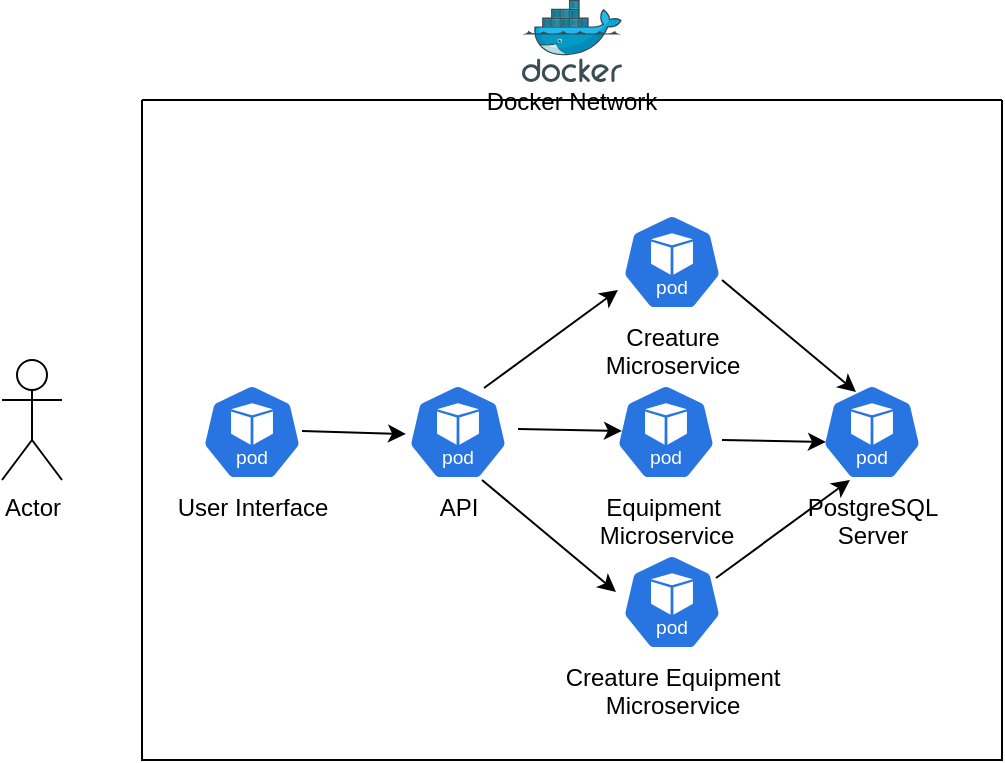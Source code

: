 <mxfile version="24.7.8">
  <diagram name="Page-1" id="weZT_-o-w4qTDfdc_eGJ">
    <mxGraphModel dx="1434" dy="746" grid="1" gridSize="10" guides="1" tooltips="1" connect="1" arrows="1" fold="1" page="1" pageScale="1" pageWidth="850" pageHeight="1100" math="0" shadow="0">
      <root>
        <mxCell id="0" />
        <mxCell id="1" parent="0" />
        <mxCell id="iVJSgZ408l3QPzTTGfji-1" value="Actor" style="shape=umlActor;verticalLabelPosition=bottom;verticalAlign=top;html=1;outlineConnect=0;" vertex="1" parent="1">
          <mxGeometry x="160" y="390" width="30" height="60" as="geometry" />
        </mxCell>
        <mxCell id="iVJSgZ408l3QPzTTGfji-2" value="Docker Network" style="swimlane;startSize=0;fontStyle=0" vertex="1" parent="1">
          <mxGeometry x="230" y="260" width="430" height="330" as="geometry" />
        </mxCell>
        <mxCell id="iVJSgZ408l3QPzTTGfji-5" value="User Interface" style="aspect=fixed;sketch=0;html=1;dashed=0;whitespace=wrap;verticalLabelPosition=bottom;verticalAlign=top;fillColor=#2875E2;strokeColor=#ffffff;points=[[0.005,0.63,0],[0.1,0.2,0],[0.9,0.2,0],[0.5,0,0],[0.995,0.63,0],[0.72,0.99,0],[0.5,1,0],[0.28,0.99,0]];shape=mxgraph.kubernetes.icon2;kubernetesLabel=1;prIcon=pod" vertex="1" parent="iVJSgZ408l3QPzTTGfji-2">
          <mxGeometry x="30" y="142" width="50" height="48" as="geometry" />
        </mxCell>
        <mxCell id="iVJSgZ408l3QPzTTGfji-6" value="API" style="aspect=fixed;sketch=0;html=1;dashed=0;whitespace=wrap;verticalLabelPosition=bottom;verticalAlign=top;fillColor=#2875E2;strokeColor=#ffffff;points=[[0.005,0.63,0],[0.1,0.2,0],[0.9,0.2,0],[0.5,0,0],[0.995,0.63,0],[0.72,0.99,0],[0.5,1,0],[0.28,0.99,0]];shape=mxgraph.kubernetes.icon2;kubernetesLabel=1;prIcon=pod" vertex="1" parent="iVJSgZ408l3QPzTTGfji-2">
          <mxGeometry x="133" y="142" width="50" height="48" as="geometry" />
        </mxCell>
        <mxCell id="iVJSgZ408l3QPzTTGfji-7" value="Equipment&amp;nbsp;&lt;div&gt;Microservice&lt;/div&gt;" style="aspect=fixed;sketch=0;html=1;dashed=0;whitespace=wrap;verticalLabelPosition=bottom;verticalAlign=top;fillColor=#2875E2;strokeColor=#ffffff;points=[[0.005,0.63,0],[0.1,0.2,0],[0.9,0.2,0],[0.5,0,0],[0.995,0.63,0],[0.72,0.99,0],[0.5,1,0],[0.28,0.99,0]];shape=mxgraph.kubernetes.icon2;kubernetesLabel=1;prIcon=pod" vertex="1" parent="iVJSgZ408l3QPzTTGfji-2">
          <mxGeometry x="237" y="142" width="50" height="48" as="geometry" />
        </mxCell>
        <mxCell id="iVJSgZ408l3QPzTTGfji-8" value="PostgreSQL&lt;div&gt;Server&lt;/div&gt;" style="aspect=fixed;sketch=0;html=1;dashed=0;whitespace=wrap;verticalLabelPosition=bottom;verticalAlign=top;fillColor=#2875E2;strokeColor=#ffffff;points=[[0.005,0.63,0],[0.1,0.2,0],[0.9,0.2,0],[0.5,0,0],[0.995,0.63,0],[0.72,0.99,0],[0.5,1,0],[0.28,0.99,0]];shape=mxgraph.kubernetes.icon2;kubernetesLabel=1;prIcon=pod" vertex="1" parent="iVJSgZ408l3QPzTTGfji-2">
          <mxGeometry x="340" y="142" width="50" height="48" as="geometry" />
        </mxCell>
        <mxCell id="iVJSgZ408l3QPzTTGfji-9" value="Creature&lt;div&gt;Microservice&lt;/div&gt;" style="aspect=fixed;sketch=0;html=1;dashed=0;whitespace=wrap;verticalLabelPosition=bottom;verticalAlign=top;fillColor=#2875E2;strokeColor=#ffffff;points=[[0.005,0.63,0],[0.1,0.2,0],[0.9,0.2,0],[0.5,0,0],[0.995,0.63,0],[0.72,0.99,0],[0.5,1,0],[0.28,0.99,0]];shape=mxgraph.kubernetes.icon2;kubernetesLabel=1;prIcon=pod" vertex="1" parent="iVJSgZ408l3QPzTTGfji-2">
          <mxGeometry x="240" y="57" width="50" height="48" as="geometry" />
        </mxCell>
        <mxCell id="iVJSgZ408l3QPzTTGfji-12" value="Creature Equipment&lt;div&gt;Microservice&lt;/div&gt;" style="aspect=fixed;sketch=0;html=1;dashed=0;whitespace=wrap;verticalLabelPosition=bottom;verticalAlign=top;fillColor=#2875E2;strokeColor=#ffffff;points=[[0.005,0.63,0],[0.1,0.2,0],[0.9,0.2,0],[0.5,0,0],[0.995,0.63,0],[0.72,0.99,0],[0.5,1,0],[0.28,0.99,0]];shape=mxgraph.kubernetes.icon2;kubernetesLabel=1;prIcon=pod" vertex="1" parent="iVJSgZ408l3QPzTTGfji-2">
          <mxGeometry x="240" y="227" width="50" height="48" as="geometry" />
        </mxCell>
        <mxCell id="iVJSgZ408l3QPzTTGfji-14" value="" style="endArrow=classic;html=1;rounded=0;entryX=-0.02;entryY=0.396;entryDx=0;entryDy=0;entryPerimeter=0;" edge="1" parent="iVJSgZ408l3QPzTTGfji-2">
          <mxGeometry width="50" height="50" relative="1" as="geometry">
            <mxPoint x="188" y="164.5" as="sourcePoint" />
            <mxPoint x="240" y="165.5" as="targetPoint" />
            <Array as="points">
              <mxPoint x="188" y="164.5" />
            </Array>
          </mxGeometry>
        </mxCell>
        <mxCell id="iVJSgZ408l3QPzTTGfji-13" value="" style="endArrow=classic;html=1;rounded=0;" edge="1" parent="iVJSgZ408l3QPzTTGfji-2">
          <mxGeometry width="50" height="50" relative="1" as="geometry">
            <mxPoint x="80" y="165.5" as="sourcePoint" />
            <mxPoint x="132" y="167" as="targetPoint" />
            <Array as="points">
              <mxPoint x="80" y="165.5" />
            </Array>
          </mxGeometry>
        </mxCell>
        <mxCell id="iVJSgZ408l3QPzTTGfji-17" value="" style="endArrow=classic;html=1;rounded=0;entryX=-0.04;entryY=0.792;entryDx=0;entryDy=0;entryPerimeter=0;exitX=0.76;exitY=0.042;exitDx=0;exitDy=0;exitPerimeter=0;" edge="1" parent="iVJSgZ408l3QPzTTGfji-2" source="iVJSgZ408l3QPzTTGfji-6" target="iVJSgZ408l3QPzTTGfji-9">
          <mxGeometry width="50" height="50" relative="1" as="geometry">
            <mxPoint x="188" y="142.0" as="sourcePoint" />
            <mxPoint x="232" y="101.4" as="targetPoint" />
          </mxGeometry>
        </mxCell>
        <mxCell id="iVJSgZ408l3QPzTTGfji-19" value="" style="endArrow=classic;html=1;rounded=0;entryX=-0.04;entryY=0.792;entryDx=0;entryDy=0;entryPerimeter=0;exitX=0.76;exitY=0.042;exitDx=0;exitDy=0;exitPerimeter=0;" edge="1" parent="iVJSgZ408l3QPzTTGfji-2">
          <mxGeometry width="50" height="50" relative="1" as="geometry">
            <mxPoint x="287" y="239" as="sourcePoint" />
            <mxPoint x="354" y="190" as="targetPoint" />
          </mxGeometry>
        </mxCell>
        <mxCell id="iVJSgZ408l3QPzTTGfji-3" value="" style="image;sketch=0;aspect=fixed;html=1;points=[];align=center;fontSize=12;image=img/lib/mscae/Docker.svg;" vertex="1" parent="1">
          <mxGeometry x="420" y="210" width="50" height="41" as="geometry" />
        </mxCell>
        <mxCell id="iVJSgZ408l3QPzTTGfji-16" value="" style="endArrow=classic;html=1;rounded=0;entryX=-0.02;entryY=0.396;entryDx=0;entryDy=0;entryPerimeter=0;" edge="1" parent="1">
          <mxGeometry width="50" height="50" relative="1" as="geometry">
            <mxPoint x="520" y="430" as="sourcePoint" />
            <mxPoint x="572" y="431" as="targetPoint" />
            <Array as="points">
              <mxPoint x="520" y="430" />
            </Array>
          </mxGeometry>
        </mxCell>
        <mxCell id="iVJSgZ408l3QPzTTGfji-18" value="" style="endArrow=classic;html=1;rounded=0;entryX=-0.06;entryY=0.396;entryDx=0;entryDy=0;entryPerimeter=0;exitX=0.76;exitY=0.042;exitDx=0;exitDy=0;exitPerimeter=0;" edge="1" parent="1" target="iVJSgZ408l3QPzTTGfji-12">
          <mxGeometry width="50" height="50" relative="1" as="geometry">
            <mxPoint x="400" y="450" as="sourcePoint" />
            <mxPoint x="467" y="401" as="targetPoint" />
          </mxGeometry>
        </mxCell>
        <mxCell id="iVJSgZ408l3QPzTTGfji-20" value="" style="endArrow=classic;html=1;rounded=0;entryX=-0.06;entryY=0.396;entryDx=0;entryDy=0;entryPerimeter=0;exitX=0.76;exitY=0.042;exitDx=0;exitDy=0;exitPerimeter=0;" edge="1" parent="1">
          <mxGeometry width="50" height="50" relative="1" as="geometry">
            <mxPoint x="520" y="350" as="sourcePoint" />
            <mxPoint x="587" y="406" as="targetPoint" />
          </mxGeometry>
        </mxCell>
      </root>
    </mxGraphModel>
  </diagram>
</mxfile>
